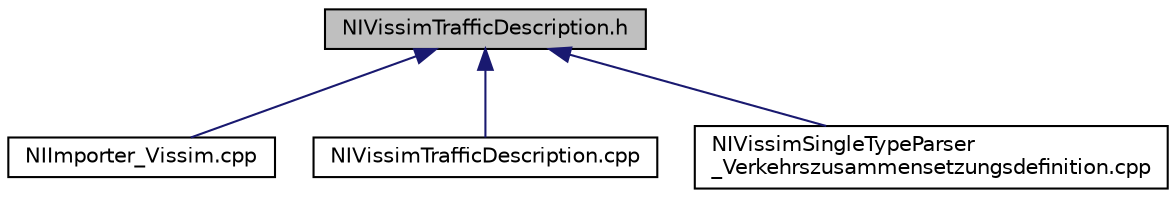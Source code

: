 digraph "NIVissimTrafficDescription.h"
{
  edge [fontname="Helvetica",fontsize="10",labelfontname="Helvetica",labelfontsize="10"];
  node [fontname="Helvetica",fontsize="10",shape=record];
  Node7 [label="NIVissimTrafficDescription.h",height=0.2,width=0.4,color="black", fillcolor="grey75", style="filled", fontcolor="black"];
  Node7 -> Node8 [dir="back",color="midnightblue",fontsize="10",style="solid",fontname="Helvetica"];
  Node8 [label="NIImporter_Vissim.cpp",height=0.2,width=0.4,color="black", fillcolor="white", style="filled",URL="$d0/d29/_n_i_importer___vissim_8cpp.html"];
  Node7 -> Node9 [dir="back",color="midnightblue",fontsize="10",style="solid",fontname="Helvetica"];
  Node9 [label="NIVissimTrafficDescription.cpp",height=0.2,width=0.4,color="black", fillcolor="white", style="filled",URL="$d0/d5f/_n_i_vissim_traffic_description_8cpp.html"];
  Node7 -> Node10 [dir="back",color="midnightblue",fontsize="10",style="solid",fontname="Helvetica"];
  Node10 [label="NIVissimSingleTypeParser\l_Verkehrszusammensetzungsdefinition.cpp",height=0.2,width=0.4,color="black", fillcolor="white", style="filled",URL="$d4/d5a/_n_i_vissim_single_type_parser___verkehrszusammensetzungsdefinition_8cpp.html"];
}
